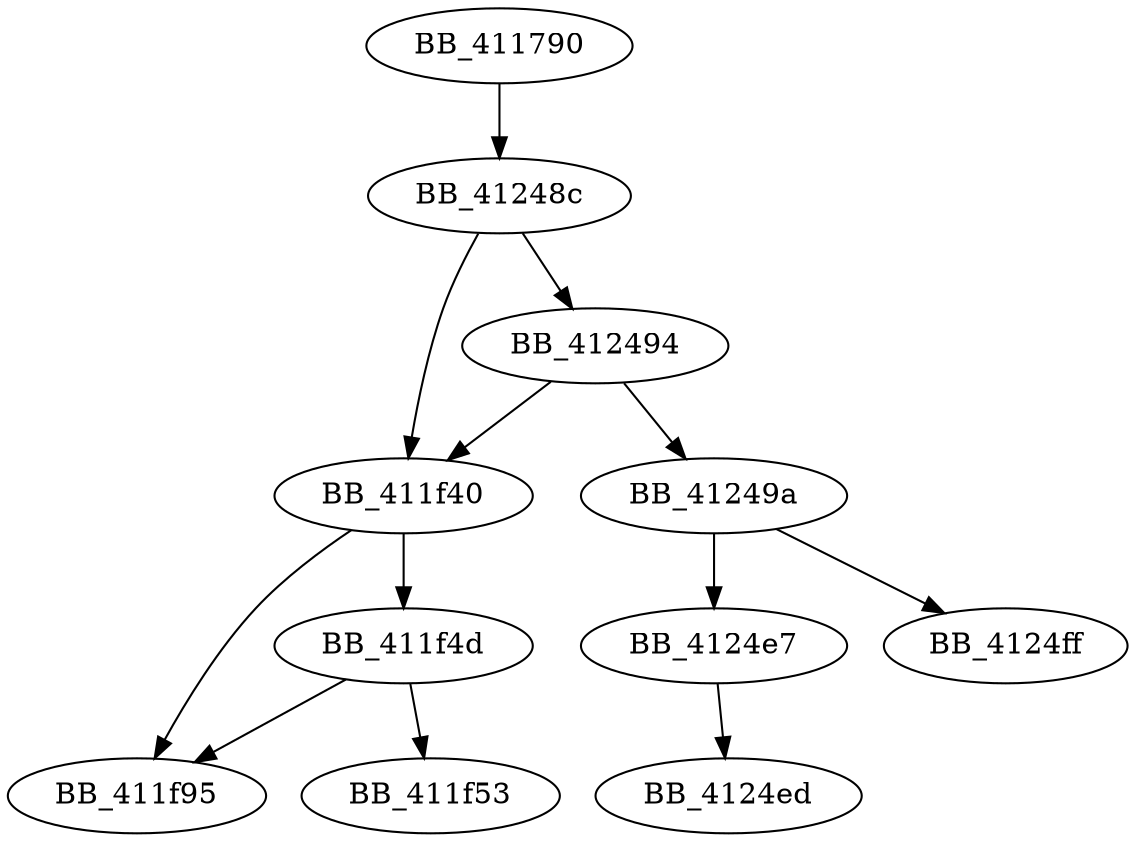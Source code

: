 DiGraph sub_411790{
BB_411790->BB_41248c
BB_411f40->BB_411f4d
BB_411f40->BB_411f95
BB_411f4d->BB_411f53
BB_411f4d->BB_411f95
BB_41248c->BB_411f40
BB_41248c->BB_412494
BB_412494->BB_411f40
BB_412494->BB_41249a
BB_41249a->BB_4124e7
BB_41249a->BB_4124ff
BB_4124e7->BB_4124ed
}
